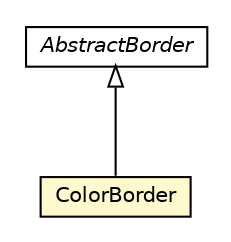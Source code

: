 #!/usr/local/bin/dot
#
# Class diagram 
# Generated by UMLGraph version R5_6-24-gf6e263 (http://www.umlgraph.org/)
#

digraph G {
	edge [fontname="Helvetica",fontsize=10,labelfontname="Helvetica",labelfontsize=10];
	node [fontname="Helvetica",fontsize=10,shape=plaintext];
	nodesep=0.25;
	ranksep=0.5;
	// org.universAAL.ui.gui.swing.bluesteelLAF.support.ColorBorder
	c2654227 [label=<<table title="org.universAAL.ui.gui.swing.bluesteelLAF.support.ColorBorder" border="0" cellborder="1" cellspacing="0" cellpadding="2" port="p" bgcolor="lemonChiffon" href="./ColorBorder.html">
		<tr><td><table border="0" cellspacing="0" cellpadding="1">
<tr><td align="center" balign="center"> ColorBorder </td></tr>
		</table></td></tr>
		</table>>, URL="./ColorBorder.html", fontname="Helvetica", fontcolor="black", fontsize=10.0];
	//org.universAAL.ui.gui.swing.bluesteelLAF.support.ColorBorder extends javax.swing.border.AbstractBorder
	c2654771:p -> c2654227:p [dir=back,arrowtail=empty];
	// javax.swing.border.AbstractBorder
	c2654771 [label=<<table title="javax.swing.border.AbstractBorder" border="0" cellborder="1" cellspacing="0" cellpadding="2" port="p" href="http://java.sun.com/j2se/1.4.2/docs/api/javax/swing/border/AbstractBorder.html">
		<tr><td><table border="0" cellspacing="0" cellpadding="1">
<tr><td align="center" balign="center"><font face="Helvetica-Oblique"> AbstractBorder </font></td></tr>
		</table></td></tr>
		</table>>, URL="http://java.sun.com/j2se/1.4.2/docs/api/javax/swing/border/AbstractBorder.html", fontname="Helvetica", fontcolor="black", fontsize=10.0];
}

